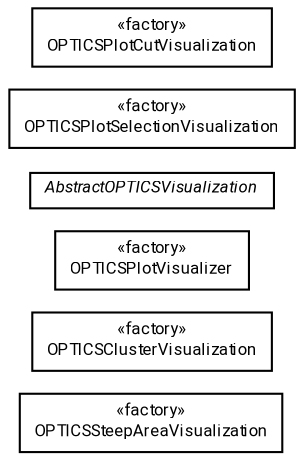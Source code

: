 #!/usr/local/bin/dot
#
# Class diagram 
# Generated by UMLGraph version R5_7_2-60-g0e99a6 (http://www.spinellis.gr/umlgraph/)
#

digraph G {
	graph [fontnames="svg"]
	edge [fontname="Roboto",fontsize=7,labelfontname="Roboto",labelfontsize=7,color="black"];
	node [fontname="Roboto",fontcolor="black",fontsize=8,shape=plaintext,margin=0,width=0,height=0];
	nodesep=0.15;
	ranksep=0.25;
	rankdir=LR;
	// de.lmu.ifi.dbs.elki.visualization.visualizers.optics.OPTICSSteepAreaVisualization
	c169801 [label=<<table title="de.lmu.ifi.dbs.elki.visualization.visualizers.optics.OPTICSSteepAreaVisualization" border="0" cellborder="1" cellspacing="0" cellpadding="2" href="OPTICSSteepAreaVisualization.html" target="_parent">
		<tr><td><table border="0" cellspacing="0" cellpadding="1">
		<tr><td align="center" balign="center"> &#171;factory&#187; </td></tr>
		<tr><td align="center" balign="center"> <font face="Roboto">OPTICSSteepAreaVisualization</font> </td></tr>
		</table></td></tr>
		</table>>, URL="OPTICSSteepAreaVisualization.html"];
	// de.lmu.ifi.dbs.elki.visualization.visualizers.optics.OPTICSClusterVisualization
	c169803 [label=<<table title="de.lmu.ifi.dbs.elki.visualization.visualizers.optics.OPTICSClusterVisualization" border="0" cellborder="1" cellspacing="0" cellpadding="2" href="OPTICSClusterVisualization.html" target="_parent">
		<tr><td><table border="0" cellspacing="0" cellpadding="1">
		<tr><td align="center" balign="center"> &#171;factory&#187; </td></tr>
		<tr><td align="center" balign="center"> <font face="Roboto">OPTICSClusterVisualization</font> </td></tr>
		</table></td></tr>
		</table>>, URL="OPTICSClusterVisualization.html"];
	// de.lmu.ifi.dbs.elki.visualization.visualizers.optics.OPTICSPlotVisualizer
	c169805 [label=<<table title="de.lmu.ifi.dbs.elki.visualization.visualizers.optics.OPTICSPlotVisualizer" border="0" cellborder="1" cellspacing="0" cellpadding="2" href="OPTICSPlotVisualizer.html" target="_parent">
		<tr><td><table border="0" cellspacing="0" cellpadding="1">
		<tr><td align="center" balign="center"> &#171;factory&#187; </td></tr>
		<tr><td align="center" balign="center"> <font face="Roboto">OPTICSPlotVisualizer</font> </td></tr>
		</table></td></tr>
		</table>>, URL="OPTICSPlotVisualizer.html"];
	// de.lmu.ifi.dbs.elki.visualization.visualizers.optics.AbstractOPTICSVisualization
	c169807 [label=<<table title="de.lmu.ifi.dbs.elki.visualization.visualizers.optics.AbstractOPTICSVisualization" border="0" cellborder="1" cellspacing="0" cellpadding="2" href="AbstractOPTICSVisualization.html" target="_parent">
		<tr><td><table border="0" cellspacing="0" cellpadding="1">
		<tr><td align="center" balign="center"> <font face="Roboto"><i>AbstractOPTICSVisualization</i></font> </td></tr>
		</table></td></tr>
		</table>>, URL="AbstractOPTICSVisualization.html"];
	// de.lmu.ifi.dbs.elki.visualization.visualizers.optics.OPTICSPlotSelectionVisualization
	c169808 [label=<<table title="de.lmu.ifi.dbs.elki.visualization.visualizers.optics.OPTICSPlotSelectionVisualization" border="0" cellborder="1" cellspacing="0" cellpadding="2" href="OPTICSPlotSelectionVisualization.html" target="_parent">
		<tr><td><table border="0" cellspacing="0" cellpadding="1">
		<tr><td align="center" balign="center"> &#171;factory&#187; </td></tr>
		<tr><td align="center" balign="center"> <font face="Roboto">OPTICSPlotSelectionVisualization</font> </td></tr>
		</table></td></tr>
		</table>>, URL="OPTICSPlotSelectionVisualization.html"];
	// de.lmu.ifi.dbs.elki.visualization.visualizers.optics.OPTICSPlotCutVisualization
	c169811 [label=<<table title="de.lmu.ifi.dbs.elki.visualization.visualizers.optics.OPTICSPlotCutVisualization" border="0" cellborder="1" cellspacing="0" cellpadding="2" href="OPTICSPlotCutVisualization.html" target="_parent">
		<tr><td><table border="0" cellspacing="0" cellpadding="1">
		<tr><td align="center" balign="center"> &#171;factory&#187; </td></tr>
		<tr><td align="center" balign="center"> <font face="Roboto">OPTICSPlotCutVisualization</font> </td></tr>
		</table></td></tr>
		</table>>, URL="OPTICSPlotCutVisualization.html"];
}

